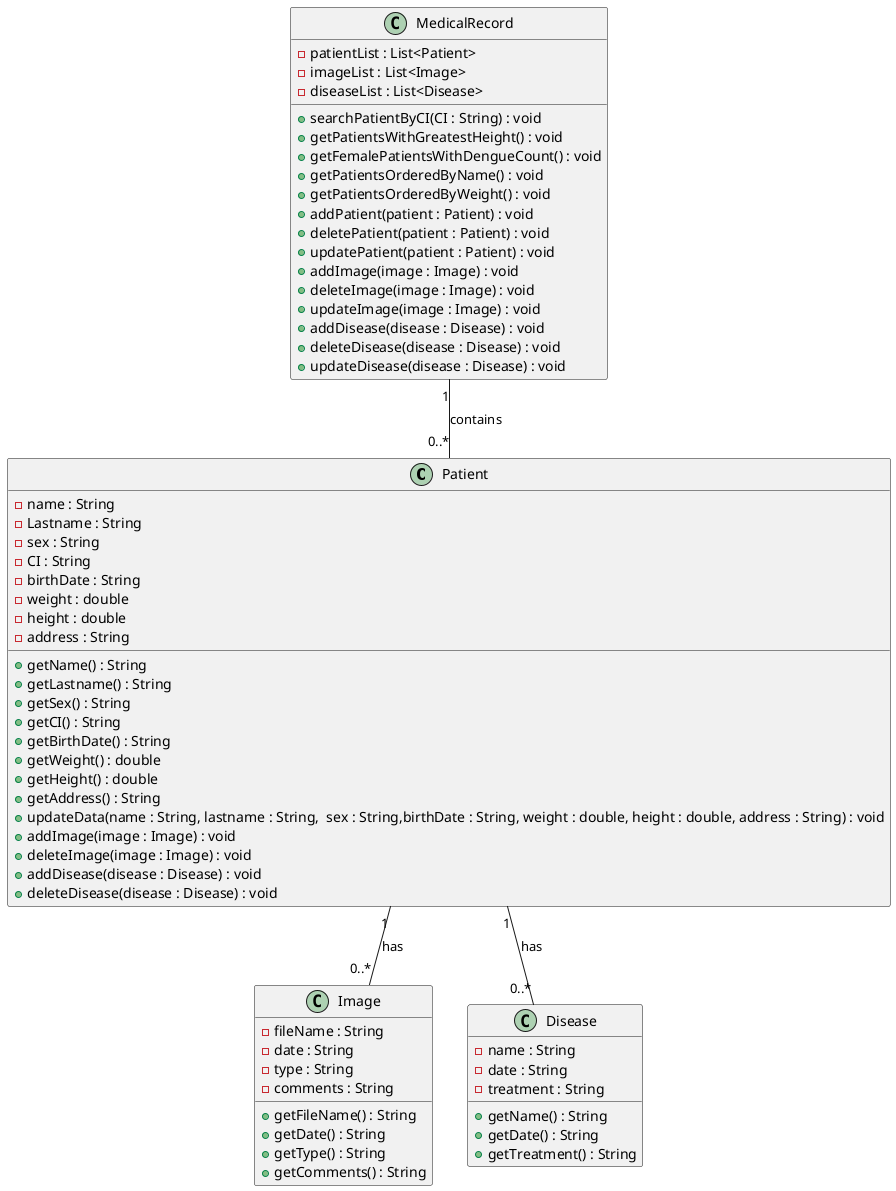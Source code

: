 @startuml


class Patient {
    - name : String
    - Lastname : String
    - sex : String
    - CI : String
    - birthDate : String
    - weight : double
    - height : double
    - address : String

    + getName() : String
    + getLastname() : String
    + getSex() : String
    + getCI() : String
    + getBirthDate() : String
    + getWeight() : double
    + getHeight() : double
    + getAddress() : String
    + updateData(name : String, lastname : String,  sex : String,birthDate : String, weight : double, height : double, address : String) : void
    + addImage(image : Image) : void
    + deleteImage(image : Image) : void
    + addDisease(disease : Disease) : void
    + deleteDisease(disease : Disease) : void
}

class Image {
    - fileName : String
    - date : String
    - type : String
    - comments : String
    + getFileName() : String
    + getDate() : String
    + getType() : String
    + getComments() : String
}

class Disease {
    - name : String
    - date : String
    - treatment : String
    + getName() : String
    + getDate() : String
    + getTreatment() : String
}

class MedicalRecord {
    - patientList : List<Patient>
    - imageList : List<Image>
    - diseaseList : List<Disease>
    + searchPatientByCI(CI : String) : void
    + getPatientsWithGreatestHeight() : void
    + getFemalePatientsWithDengueCount() : void
    + getPatientsOrderedByName() : void
    + getPatientsOrderedByWeight() : void
    + addPatient(patient : Patient) : void
    + deletePatient(patient : Patient) : void
    + updatePatient(patient : Patient) : void
    + addImage(image : Image) : void
    + deleteImage(image : Image) : void
    + updateImage(image : Image) : void
    + addDisease(disease : Disease) : void
    + deleteDisease(disease : Disease) : void
    + updateDisease(disease : Disease) : void
}

Patient "1" -- "0..*" Image : has
Patient "1" -- "0..*" Disease : has
MedicalRecord "1" -- "0..*" Patient : contains

@enduml
